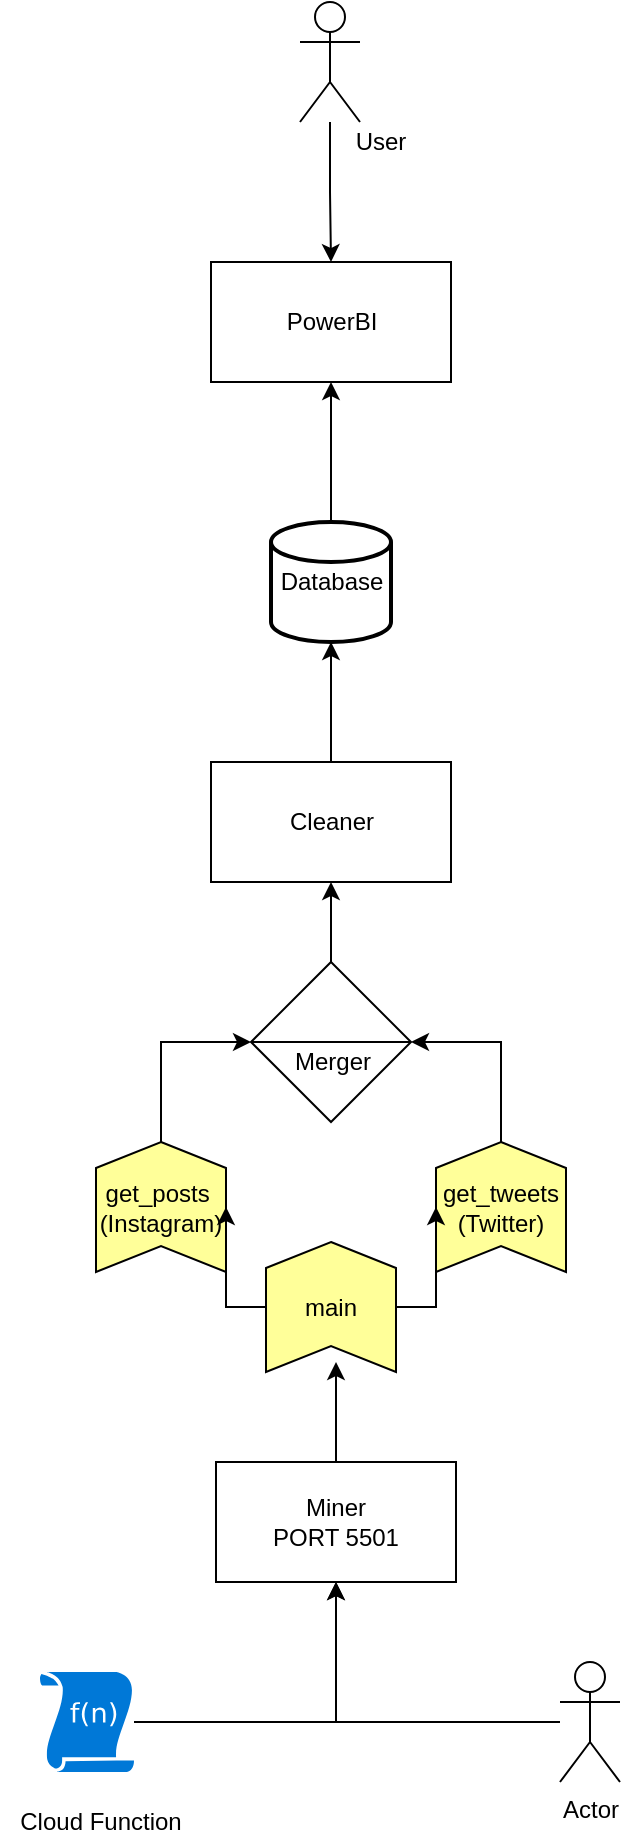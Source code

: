 <mxfile version="13.7.5" type="github">
  <diagram id="R2lEEEUBdFMjLlhIrx00" name="Page-1">
    <mxGraphModel dx="1244" dy="817" grid="1" gridSize="10" guides="1" tooltips="1" connect="1" arrows="1" fold="1" page="1" pageScale="1" pageWidth="850" pageHeight="1100" math="0" shadow="0" extFonts="Permanent Marker^https://fonts.googleapis.com/css?family=Permanent+Marker">
      <root>
        <mxCell id="0" />
        <mxCell id="1" parent="0" />
        <mxCell id="kR1uNBJ5zPGEUxJ8ohtR-52" style="edgeStyle=orthogonalEdgeStyle;rounded=0;orthogonalLoop=1;jettySize=auto;html=1;entryX=0.5;entryY=0;entryDx=0;entryDy=0;" edge="1" parent="1" source="kR1uNBJ5zPGEUxJ8ohtR-42" target="29">
          <mxGeometry relative="1" as="geometry" />
        </mxCell>
        <mxCell id="kR1uNBJ5zPGEUxJ8ohtR-42" value="" style="shape=umlActor;verticalLabelPosition=bottom;verticalAlign=top;html=1;outlineConnect=0;" vertex="1" parent="1">
          <mxGeometry x="410" y="90" width="30" height="60" as="geometry" />
        </mxCell>
        <mxCell id="kR1uNBJ5zPGEUxJ8ohtR-44" value="User" style="text;html=1;align=center;verticalAlign=middle;resizable=0;points=[];autosize=1;" vertex="1" parent="1">
          <mxGeometry x="430" y="150" width="40" height="20" as="geometry" />
        </mxCell>
        <mxCell id="kR1uNBJ5zPGEUxJ8ohtR-46" style="edgeStyle=orthogonalEdgeStyle;rounded=0;orthogonalLoop=1;jettySize=auto;html=1;entryX=0.5;entryY=1;entryDx=0;entryDy=0;" edge="1" parent="1" source="kR1uNBJ5zPGEUxJ8ohtR-45" target="S-BTsB1v4fZNN3GdIcwO-2">
          <mxGeometry relative="1" as="geometry" />
        </mxCell>
        <mxCell id="kR1uNBJ5zPGEUxJ8ohtR-45" value="Actor" style="shape=umlActor;verticalLabelPosition=bottom;verticalAlign=top;html=1;outlineConnect=0;" vertex="1" parent="1">
          <mxGeometry x="540" y="920" width="30" height="60" as="geometry" />
        </mxCell>
        <mxCell id="kR1uNBJ5zPGEUxJ8ohtR-48" style="edgeStyle=orthogonalEdgeStyle;rounded=0;orthogonalLoop=1;jettySize=auto;html=1;entryX=0.5;entryY=1;entryDx=0;entryDy=0;" edge="1" parent="1" source="kR1uNBJ5zPGEUxJ8ohtR-47" target="S-BTsB1v4fZNN3GdIcwO-2">
          <mxGeometry relative="1" as="geometry" />
        </mxCell>
        <mxCell id="kR1uNBJ5zPGEUxJ8ohtR-47" value="" style="aspect=fixed;pointerEvents=1;shadow=0;dashed=0;html=1;strokeColor=none;labelPosition=center;verticalLabelPosition=bottom;verticalAlign=top;align=center;shape=mxgraph.mscae.enterprise.udf_function;fillColor=#0078D7;" vertex="1" parent="1">
          <mxGeometry x="280" y="925" width="47" height="50" as="geometry" />
        </mxCell>
        <mxCell id="kR1uNBJ5zPGEUxJ8ohtR-49" value="Cloud Function" style="text;html=1;align=center;verticalAlign=middle;resizable=0;points=[];autosize=1;" vertex="1" parent="1">
          <mxGeometry x="260" y="990" width="100" height="20" as="geometry" />
        </mxCell>
        <mxCell id="12" style="edgeStyle=orthogonalEdgeStyle;rounded=0;orthogonalLoop=1;jettySize=auto;html=1;" parent="1" source="S-BTsB1v4fZNN3GdIcwO-2" edge="1">
          <mxGeometry relative="1" as="geometry">
            <mxPoint x="428" y="770" as="targetPoint" />
          </mxGeometry>
        </mxCell>
        <mxCell id="S-BTsB1v4fZNN3GdIcwO-2" value="Miner&lt;br&gt;PORT 5501" style="rounded=0;whiteSpace=wrap;html=1;" parent="1" vertex="1">
          <mxGeometry x="368" y="820" width="120" height="60" as="geometry" />
        </mxCell>
        <mxCell id="2" value="&lt;font color=&quot;#000000&quot;&gt;get_tweets&lt;br&gt;(Twitter)&lt;br&gt;&lt;/font&gt;" style="html=1;outlineConnect=0;whiteSpace=wrap;fillColor=#ffff99;shape=mxgraph.archimate3.function;" parent="1" vertex="1">
          <mxGeometry x="478" y="660" width="65" height="65" as="geometry" />
        </mxCell>
        <mxCell id="4" value="&lt;font color=&quot;#000000&quot;&gt;get_posts&amp;nbsp;&lt;br&gt;(Instagram)&lt;br&gt;&lt;/font&gt;" style="html=1;outlineConnect=0;whiteSpace=wrap;fillColor=#ffff99;shape=mxgraph.archimate3.function;" parent="1" vertex="1">
          <mxGeometry x="308" y="660" width="65" height="65" as="geometry" />
        </mxCell>
        <mxCell id="kR1uNBJ5zPGEUxJ8ohtR-39" style="edgeStyle=orthogonalEdgeStyle;rounded=0;orthogonalLoop=1;jettySize=auto;html=1;entryX=0.5;entryY=1;entryDx=0;entryDy=0;" edge="1" parent="1" source="7" target="29">
          <mxGeometry relative="1" as="geometry">
            <mxPoint x="423" y="290" as="targetPoint" />
          </mxGeometry>
        </mxCell>
        <mxCell id="7" value="Database" style="strokeWidth=2;html=1;shape=mxgraph.flowchart.database;whiteSpace=wrap;" parent="1" vertex="1">
          <mxGeometry x="395.5" y="350" width="60" height="60" as="geometry" />
        </mxCell>
        <mxCell id="14" style="edgeStyle=orthogonalEdgeStyle;rounded=0;orthogonalLoop=1;jettySize=auto;html=1;" parent="1" source="13" target="4" edge="1">
          <mxGeometry relative="1" as="geometry" />
        </mxCell>
        <mxCell id="15" style="edgeStyle=orthogonalEdgeStyle;rounded=0;orthogonalLoop=1;jettySize=auto;html=1;" parent="1" source="13" target="2" edge="1">
          <mxGeometry relative="1" as="geometry" />
        </mxCell>
        <mxCell id="13" value="&lt;font color=&quot;#000000&quot;&gt;main&lt;br&gt;&lt;/font&gt;" style="html=1;outlineConnect=0;whiteSpace=wrap;fillColor=#ffff99;shape=mxgraph.archimate3.function;" parent="1" vertex="1">
          <mxGeometry x="393" y="710" width="65" height="65" as="geometry" />
        </mxCell>
        <mxCell id="28" style="edgeStyle=orthogonalEdgeStyle;rounded=0;orthogonalLoop=1;jettySize=auto;html=1;entryX=0.5;entryY=1;entryDx=0;entryDy=0;entryPerimeter=0;" parent="1" source="23" edge="1" target="7">
          <mxGeometry relative="1" as="geometry">
            <mxPoint x="423" y="420" as="targetPoint" />
          </mxGeometry>
        </mxCell>
        <mxCell id="23" value="Cleaner" style="rounded=0;whiteSpace=wrap;html=1;" parent="1" vertex="1">
          <mxGeometry x="365.5" y="470" width="120" height="60" as="geometry" />
        </mxCell>
        <mxCell id="kR1uNBJ5zPGEUxJ8ohtR-50" style="edgeStyle=orthogonalEdgeStyle;rounded=0;orthogonalLoop=1;jettySize=auto;html=1;entryX=0.5;entryY=1;entryDx=0;entryDy=0;" edge="1" parent="1" source="24" target="23">
          <mxGeometry relative="1" as="geometry" />
        </mxCell>
        <mxCell id="24" value="" style="shape=sortShape;perimeter=rhombusPerimeter;whiteSpace=wrap;html=1;" parent="1" vertex="1">
          <mxGeometry x="385.5" y="570" width="80" height="80" as="geometry" />
        </mxCell>
        <mxCell id="26" style="edgeStyle=orthogonalEdgeStyle;rounded=0;orthogonalLoop=1;jettySize=auto;html=1;entryX=1;entryY=0.5;entryDx=0;entryDy=0;" parent="1" source="2" target="24" edge="1">
          <mxGeometry relative="1" as="geometry">
            <Array as="points">
              <mxPoint x="510" y="610" />
            </Array>
          </mxGeometry>
        </mxCell>
        <mxCell id="25" style="edgeStyle=orthogonalEdgeStyle;rounded=0;orthogonalLoop=1;jettySize=auto;html=1;entryX=0;entryY=0.5;entryDx=0;entryDy=0;" parent="1" source="4" target="24" edge="1">
          <mxGeometry relative="1" as="geometry">
            <Array as="points">
              <mxPoint x="340" y="610" />
            </Array>
          </mxGeometry>
        </mxCell>
        <mxCell id="29" value="PowerBI" style="rounded=0;whiteSpace=wrap;html=1;" parent="1" vertex="1">
          <mxGeometry x="365.5" y="220" width="120" height="60" as="geometry" />
        </mxCell>
        <mxCell id="kR1uNBJ5zPGEUxJ8ohtR-40" value="Merger" style="text;html=1;align=center;verticalAlign=middle;resizable=0;points=[];autosize=1;" vertex="1" parent="1">
          <mxGeometry x="400.5" y="610" width="50" height="20" as="geometry" />
        </mxCell>
      </root>
    </mxGraphModel>
  </diagram>
</mxfile>
